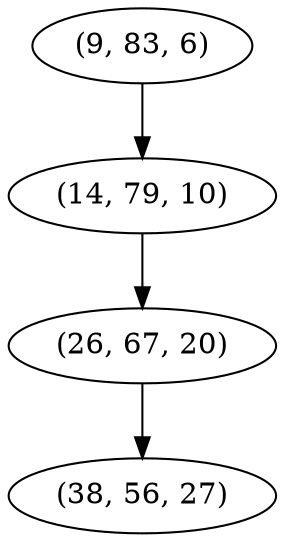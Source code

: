 digraph tree {
    "(9, 83, 6)";
    "(14, 79, 10)";
    "(26, 67, 20)";
    "(38, 56, 27)";
    "(9, 83, 6)" -> "(14, 79, 10)";
    "(14, 79, 10)" -> "(26, 67, 20)";
    "(26, 67, 20)" -> "(38, 56, 27)";
}
